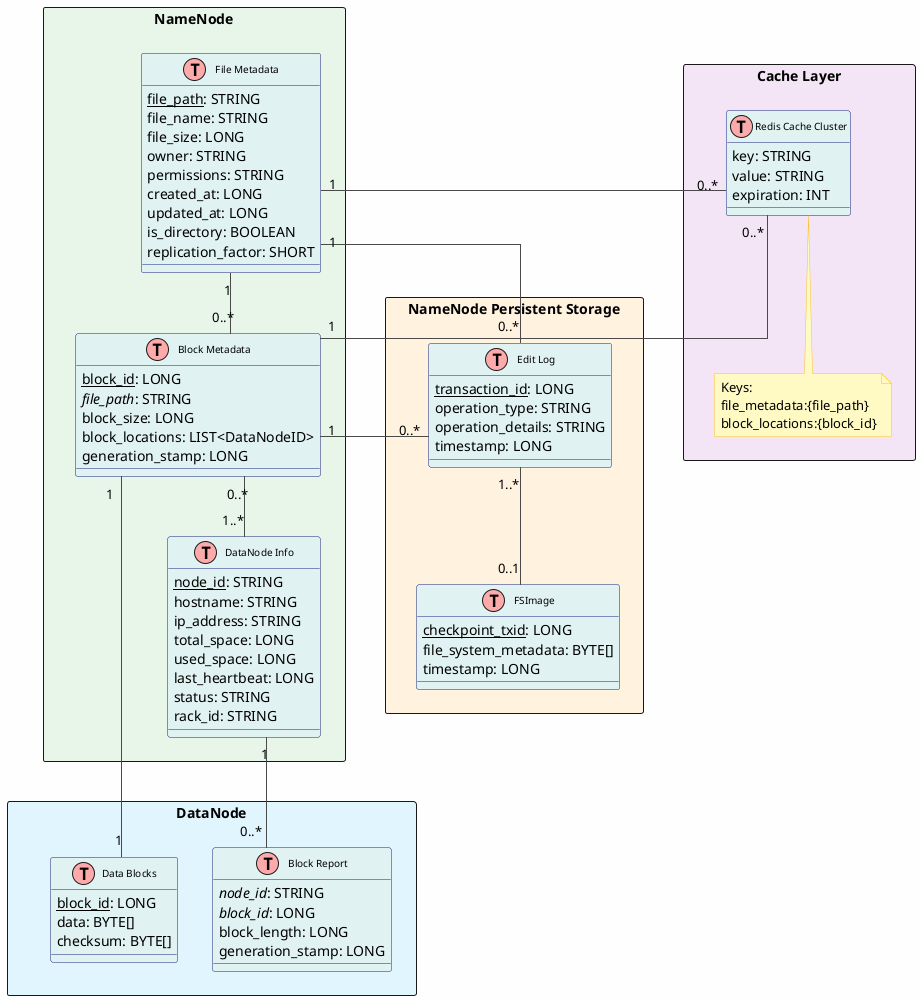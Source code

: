 @startuml HDFS Data Model
!define TABLE(name,desc) class name as "desc" << (T,#FFAAAA) >>
!define PK(x) <u>x</u>
!define FK(x) <i>x</i>
skinparam backgroundColor #FEFEFE
skinparam handwritten false
skinparam monochrome false
skinparam lineType ortho
skinparam shadowing false
skinparam class {
    BackgroundColor #E0F2F1
    ArrowColor #4A4A4A
    BorderColor #1A237E
    FontName Arial
    FontSize 10
}
skinparam note {
    BackgroundColor #FFF9C4
    BorderColor #FBC02D
}

' NameNode Components
rectangle "NameNode" as NameNode #E8F5E9 {
    TABLE(FileMetadata, "File Metadata") {
        PK(file_path): STRING
        file_name: STRING
        file_size: LONG
        owner: STRING
        permissions: STRING
        created_at: LONG
        updated_at: LONG
        is_directory: BOOLEAN
        replication_factor: SHORT
    }

    TABLE(BlockMetadata, "Block Metadata") {
        PK(block_id): LONG
        FK(file_path): STRING
        block_size: LONG
        block_locations: LIST<DataNodeID>
        generation_stamp: LONG
    }

    TABLE(DataNodeInfo, "DataNode Info") {
        PK(node_id): STRING
        hostname: STRING
        ip_address: STRING
        total_space: LONG
        used_space: LONG
        last_heartbeat: LONG
        status: STRING
        rack_id: STRING
    }
}

' NameNode Persistent Storage
rectangle "NameNode Persistent Storage" as NameNodeStorage #FFF3E0 {
    TABLE(EditLog, "Edit Log") {
        PK(transaction_id): LONG
        operation_type: STRING
        operation_details: STRING
        timestamp: LONG
    }

    TABLE(FSImage, "FSImage") {
        PK(checkpoint_txid): LONG
        file_system_metadata: BYTE[]
        timestamp: LONG
    }
}

' DataNode Components
rectangle "DataNode" as DataNode #E1F5FE {
    TABLE(DataBlocks, "Data Blocks") {
        PK(block_id): LONG
        data: BYTE[]
        checksum: BYTE[]
    }

    TABLE(BlockReport, "Block Report") {
        FK(node_id): STRING
        FK(block_id): LONG
        block_length: LONG
        generation_stamp: LONG
    }
}

' Cache Layer
rectangle "Cache Layer" as CacheLayer #F3E5F5 {
    TABLE(RedisCache, "Redis Cache Cluster") {
        key: STRING
        value: STRING
        expiration: INT
    }
    note bottom of RedisCache
        Keys:
        file_metadata:{file_path}
        block_locations:{block_id}
    end note
}

' Relationships
FileMetadata "1" -- "0..*" BlockMetadata
BlockMetadata "0..*" -- "1..*" DataNodeInfo
DataNodeInfo "1" -- "0..*" BlockReport
BlockMetadata "1" -- "1" DataBlocks
EditLog "1..*" -- "0..1" FSImage
FileMetadata "1" -- "0..*" EditLog
BlockMetadata "1" -- "0..*" EditLog
RedisCache "0..*" -- "1" FileMetadata
RedisCache "0..*" -- "1" BlockMetadata

' Layout
NameNode -[hidden]right- DataNode
NameNode -[hidden]down- NameNodeStorage
NameNodeStorage -[hidden]right- CacheLayer

@enduml
